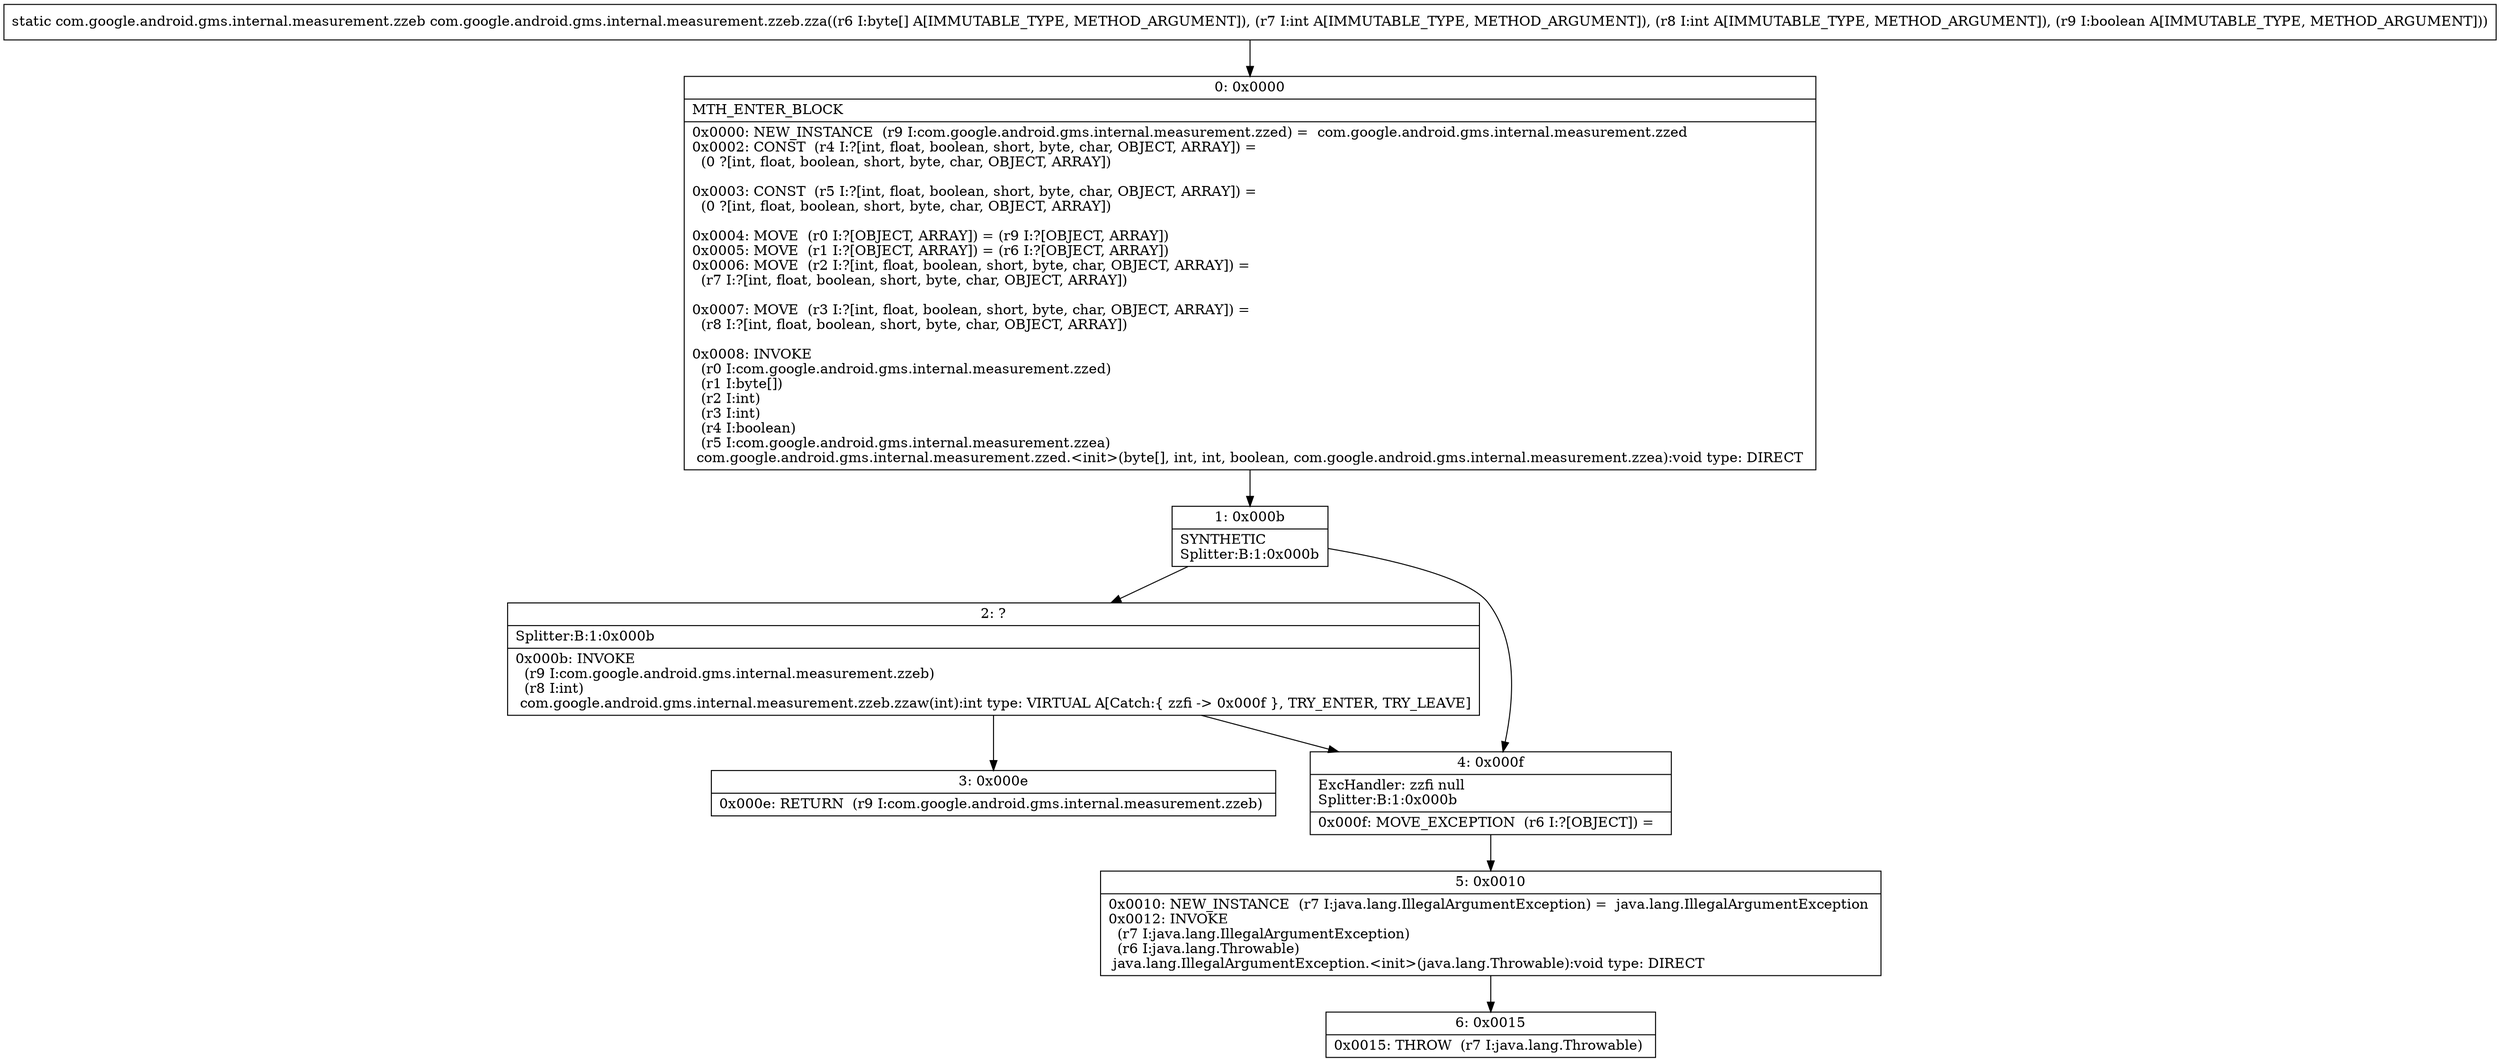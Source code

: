 digraph "CFG forcom.google.android.gms.internal.measurement.zzeb.zza([BIIZ)Lcom\/google\/android\/gms\/internal\/measurement\/zzeb;" {
Node_0 [shape=record,label="{0\:\ 0x0000|MTH_ENTER_BLOCK\l|0x0000: NEW_INSTANCE  (r9 I:com.google.android.gms.internal.measurement.zzed) =  com.google.android.gms.internal.measurement.zzed \l0x0002: CONST  (r4 I:?[int, float, boolean, short, byte, char, OBJECT, ARRAY]) = \l  (0 ?[int, float, boolean, short, byte, char, OBJECT, ARRAY])\l \l0x0003: CONST  (r5 I:?[int, float, boolean, short, byte, char, OBJECT, ARRAY]) = \l  (0 ?[int, float, boolean, short, byte, char, OBJECT, ARRAY])\l \l0x0004: MOVE  (r0 I:?[OBJECT, ARRAY]) = (r9 I:?[OBJECT, ARRAY]) \l0x0005: MOVE  (r1 I:?[OBJECT, ARRAY]) = (r6 I:?[OBJECT, ARRAY]) \l0x0006: MOVE  (r2 I:?[int, float, boolean, short, byte, char, OBJECT, ARRAY]) = \l  (r7 I:?[int, float, boolean, short, byte, char, OBJECT, ARRAY])\l \l0x0007: MOVE  (r3 I:?[int, float, boolean, short, byte, char, OBJECT, ARRAY]) = \l  (r8 I:?[int, float, boolean, short, byte, char, OBJECT, ARRAY])\l \l0x0008: INVOKE  \l  (r0 I:com.google.android.gms.internal.measurement.zzed)\l  (r1 I:byte[])\l  (r2 I:int)\l  (r3 I:int)\l  (r4 I:boolean)\l  (r5 I:com.google.android.gms.internal.measurement.zzea)\l com.google.android.gms.internal.measurement.zzed.\<init\>(byte[], int, int, boolean, com.google.android.gms.internal.measurement.zzea):void type: DIRECT \l}"];
Node_1 [shape=record,label="{1\:\ 0x000b|SYNTHETIC\lSplitter:B:1:0x000b\l}"];
Node_2 [shape=record,label="{2\:\ ?|Splitter:B:1:0x000b\l|0x000b: INVOKE  \l  (r9 I:com.google.android.gms.internal.measurement.zzeb)\l  (r8 I:int)\l com.google.android.gms.internal.measurement.zzeb.zzaw(int):int type: VIRTUAL A[Catch:\{ zzfi \-\> 0x000f \}, TRY_ENTER, TRY_LEAVE]\l}"];
Node_3 [shape=record,label="{3\:\ 0x000e|0x000e: RETURN  (r9 I:com.google.android.gms.internal.measurement.zzeb) \l}"];
Node_4 [shape=record,label="{4\:\ 0x000f|ExcHandler: zzfi null\lSplitter:B:1:0x000b\l|0x000f: MOVE_EXCEPTION  (r6 I:?[OBJECT]) =  \l}"];
Node_5 [shape=record,label="{5\:\ 0x0010|0x0010: NEW_INSTANCE  (r7 I:java.lang.IllegalArgumentException) =  java.lang.IllegalArgumentException \l0x0012: INVOKE  \l  (r7 I:java.lang.IllegalArgumentException)\l  (r6 I:java.lang.Throwable)\l java.lang.IllegalArgumentException.\<init\>(java.lang.Throwable):void type: DIRECT \l}"];
Node_6 [shape=record,label="{6\:\ 0x0015|0x0015: THROW  (r7 I:java.lang.Throwable) \l}"];
MethodNode[shape=record,label="{static com.google.android.gms.internal.measurement.zzeb com.google.android.gms.internal.measurement.zzeb.zza((r6 I:byte[] A[IMMUTABLE_TYPE, METHOD_ARGUMENT]), (r7 I:int A[IMMUTABLE_TYPE, METHOD_ARGUMENT]), (r8 I:int A[IMMUTABLE_TYPE, METHOD_ARGUMENT]), (r9 I:boolean A[IMMUTABLE_TYPE, METHOD_ARGUMENT])) }"];
MethodNode -> Node_0;
Node_0 -> Node_1;
Node_1 -> Node_2;
Node_1 -> Node_4;
Node_2 -> Node_3;
Node_2 -> Node_4;
Node_4 -> Node_5;
Node_5 -> Node_6;
}

